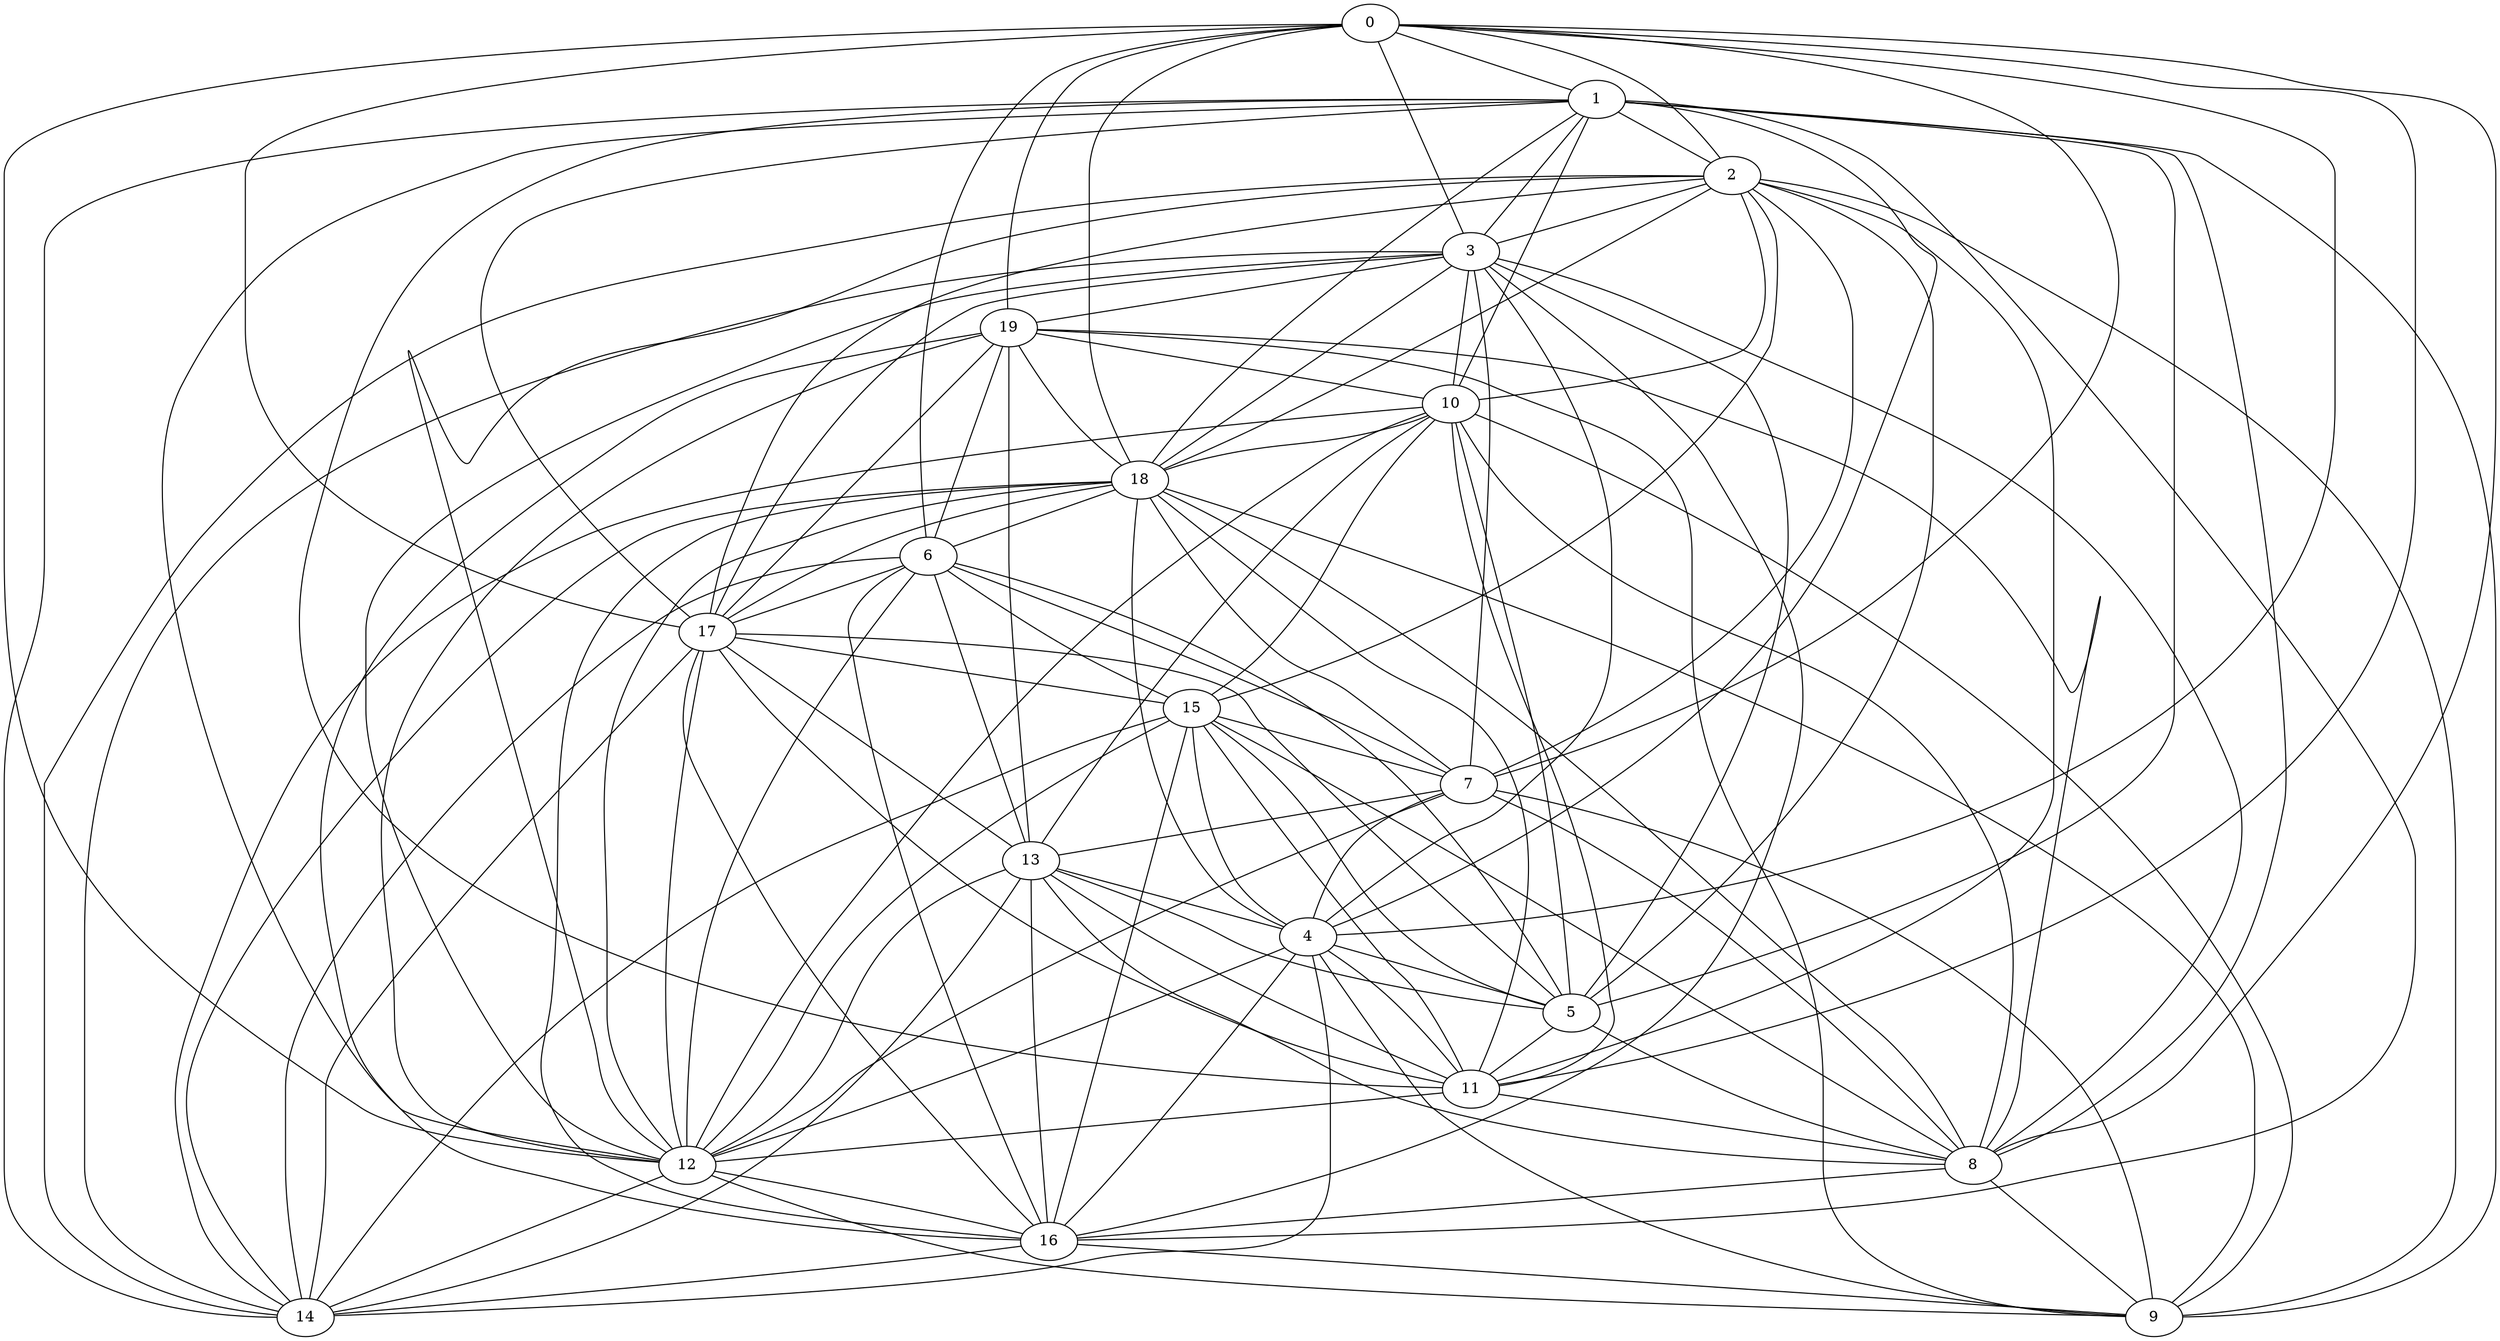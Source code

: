 graph {
0 ;
1 ;
2 ;
3 ;
4 ;
5 ;
6 ;
7 ;
8 ;
9 ;
10 ;
11 ;
12 ;
13 ;
14 ;
15 ;
16 ;
17 ;
18 ;
19 ;
0 -- 1 ;
1 -- 2 ;
2 -- 3 ;
3 -- 4 ;
4 -- 5 ;
5 -- 6 ;
6 -- 7 ;
7 -- 8 ;
8 -- 9 ;
9 -- 10 ;
10 -- 11 ;
11 -- 12 ;
12 -- 13 ;
13 -- 14 ;
14 -- 15 ;
15 -- 16 ;
16 -- 17 ;
17 -- 18 ;
18 -- 19 ;
0 -- 2 ;
0 -- 3 ;
0 -- 4 ;
0 -- 7 ;
0 -- 11 ;
0 -- 12 ;
0 -- 17 ;
0 -- 18 ;
0 -- 19 ;
1 -- 4 ;
1 -- 5 ;
1 -- 8 ;
1 -- 9 ;
1 -- 10 ;
1 -- 16 ;
1 -- 18 ;
2 -- 11 ;
2 -- 15 ;
2 -- 18 ;
3 -- 1 ;
3 -- 5 ;
3 -- 7 ;
3 -- 10 ;
3 -- 12 ;
3 -- 17 ;
3 -- 18 ;
3 -- 19 ;
4 -- 7 ;
4 -- 9 ;
4 -- 14 ;
4 -- 15 ;
4 -- 18 ;
5 -- 2 ;
5 -- 8 ;
5 -- 10 ;
5 -- 11 ;
5 -- 15 ;
6 -- 0 ;
6 -- 12 ;
6 -- 13 ;
6 -- 15 ;
6 -- 16 ;
6 -- 17 ;
6 -- 19 ;
7 -- 2 ;
7 -- 12 ;
7 -- 13 ;
7 -- 18 ;
8 -- 0 ;
8 -- 3 ;
8 -- 10 ;
8 -- 13 ;
8 -- 15 ;
8 -- 16 ;
8 -- 19 ;
9 -- 2 ;
9 -- 7 ;
9 -- 12 ;
9 -- 18 ;
9 -- 19 ;
10 -- 2 ;
10 -- 12 ;
10 -- 13 ;
10 -- 14 ;
10 -- 15 ;
10 -- 18 ;
11 -- 1 ;
11 -- 4 ;
11 -- 8 ;
11 -- 13 ;
11 -- 15 ;
11 -- 17 ;
11 -- 18 ;
12 -- 1 ;
12 -- 2 ;
12 -- 4 ;
12 -- 14 ;
12 -- 15 ;
12 -- 16 ;
12 -- 19 ;
13 -- 4 ;
13 -- 5 ;
13 -- 19 ;
14 -- 1 ;
14 -- 2 ;
14 -- 3 ;
14 -- 6 ;
14 -- 17 ;
15 -- 7 ;
16 -- 3 ;
16 -- 4 ;
16 -- 9 ;
16 -- 13 ;
16 -- 14 ;
16 -- 18 ;
17 -- 1 ;
17 -- 2 ;
17 -- 5 ;
17 -- 12 ;
17 -- 13 ;
17 -- 15 ;
17 -- 19 ;
18 -- 6 ;
18 -- 8 ;
18 -- 12 ;
18 -- 14 ;
19 -- 10 ;
19 -- 16 ;
}
